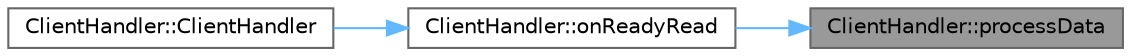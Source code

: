 digraph "ClientHandler::processData"
{
 // LATEX_PDF_SIZE
  bgcolor="transparent";
  edge [fontname=Helvetica,fontsize=10,labelfontname=Helvetica,labelfontsize=10];
  node [fontname=Helvetica,fontsize=10,shape=box,height=0.2,width=0.4];
  rankdir="RL";
  Node1 [id="Node000001",label="ClientHandler::processData",height=0.2,width=0.4,color="gray40", fillcolor="grey60", style="filled", fontcolor="black",tooltip="Обрабатывает полученные от клиента данные"];
  Node1 -> Node2 [id="edge1_Node000001_Node000002",dir="back",color="steelblue1",style="solid",tooltip=" "];
  Node2 [id="Node000002",label="ClientHandler::onReadyRead",height=0.2,width=0.4,color="grey40", fillcolor="white", style="filled",URL="$class_client_handler.html#a232b13b7e231e00a2ddbd98de6e104ce",tooltip="Слот для обработки данных, поступающих от клиента"];
  Node2 -> Node3 [id="edge2_Node000002_Node000003",dir="back",color="steelblue1",style="solid",tooltip=" "];
  Node3 [id="Node000003",label="ClientHandler::ClientHandler",height=0.2,width=0.4,color="grey40", fillcolor="white", style="filled",URL="$class_client_handler.html#a5b9105daa20c2fa68e5e3ed8f9ce9cd5",tooltip="Конструктор класса ClientHandler."];
}
